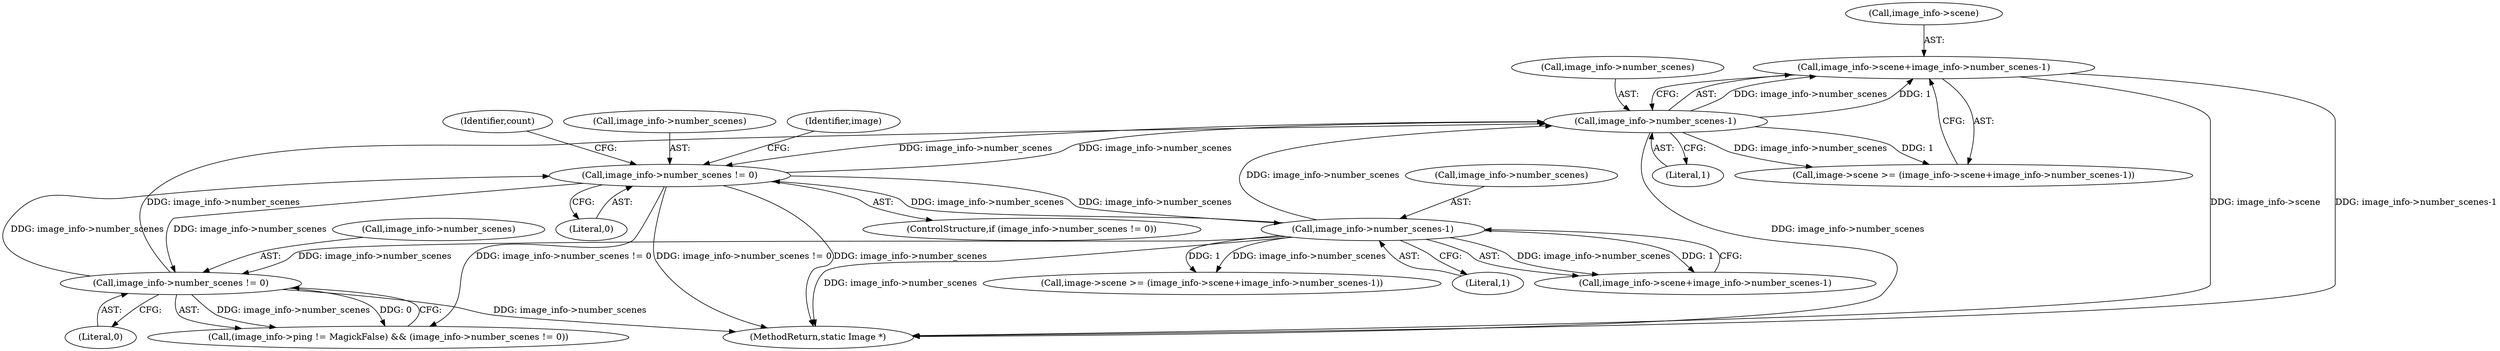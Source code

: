 digraph "0_ImageMagick_0474237508f39c4f783208123431815f1ededb76_1@pointer" {
"1001179" [label="(Call,image_info->scene+image_info->number_scenes-1)"];
"1001183" [label="(Call,image_info->number_scenes-1)"];
"1001169" [label="(Call,image_info->number_scenes != 0)"];
"1002279" [label="(Call,image_info->number_scenes-1)"];
"1002265" [label="(Call,image_info->number_scenes != 0)"];
"1002269" [label="(Literal,0)"];
"1001180" [label="(Call,image_info->scene)"];
"1002275" [label="(Call,image_info->scene+image_info->number_scenes-1)"];
"1001184" [label="(Call,image_info->number_scenes)"];
"1001187" [label="(Literal,1)"];
"1001183" [label="(Call,image_info->number_scenes-1)"];
"1002280" [label="(Call,image_info->number_scenes)"];
"1002273" [label="(Identifier,image)"];
"1001163" [label="(Call,(image_info->ping != MagickFalse) && (image_info->number_scenes != 0))"];
"1002264" [label="(ControlStructure,if (image_info->number_scenes != 0))"];
"1002265" [label="(Call,image_info->number_scenes != 0)"];
"1001173" [label="(Literal,0)"];
"1001175" [label="(Call,image->scene >= (image_info->scene+image_info->number_scenes-1))"];
"1002283" [label="(Literal,1)"];
"1002358" [label="(MethodReturn,static Image *)"];
"1001169" [label="(Call,image_info->number_scenes != 0)"];
"1002279" [label="(Call,image_info->number_scenes-1)"];
"1002271" [label="(Call,image->scene >= (image_info->scene+image_info->number_scenes-1))"];
"1002286" [label="(Identifier,count)"];
"1002266" [label="(Call,image_info->number_scenes)"];
"1001179" [label="(Call,image_info->scene+image_info->number_scenes-1)"];
"1001170" [label="(Call,image_info->number_scenes)"];
"1001179" -> "1001175"  [label="AST: "];
"1001179" -> "1001183"  [label="CFG: "];
"1001180" -> "1001179"  [label="AST: "];
"1001183" -> "1001179"  [label="AST: "];
"1001175" -> "1001179"  [label="CFG: "];
"1001179" -> "1002358"  [label="DDG: image_info->scene"];
"1001179" -> "1002358"  [label="DDG: image_info->number_scenes-1"];
"1001183" -> "1001179"  [label="DDG: image_info->number_scenes"];
"1001183" -> "1001179"  [label="DDG: 1"];
"1001183" -> "1001187"  [label="CFG: "];
"1001184" -> "1001183"  [label="AST: "];
"1001187" -> "1001183"  [label="AST: "];
"1001183" -> "1002358"  [label="DDG: image_info->number_scenes"];
"1001183" -> "1001175"  [label="DDG: image_info->number_scenes"];
"1001183" -> "1001175"  [label="DDG: 1"];
"1001169" -> "1001183"  [label="DDG: image_info->number_scenes"];
"1002279" -> "1001183"  [label="DDG: image_info->number_scenes"];
"1002265" -> "1001183"  [label="DDG: image_info->number_scenes"];
"1001183" -> "1002265"  [label="DDG: image_info->number_scenes"];
"1001169" -> "1001163"  [label="AST: "];
"1001169" -> "1001173"  [label="CFG: "];
"1001170" -> "1001169"  [label="AST: "];
"1001173" -> "1001169"  [label="AST: "];
"1001163" -> "1001169"  [label="CFG: "];
"1001169" -> "1002358"  [label="DDG: image_info->number_scenes"];
"1001169" -> "1001163"  [label="DDG: image_info->number_scenes"];
"1001169" -> "1001163"  [label="DDG: 0"];
"1002279" -> "1001169"  [label="DDG: image_info->number_scenes"];
"1002265" -> "1001169"  [label="DDG: image_info->number_scenes"];
"1001169" -> "1002265"  [label="DDG: image_info->number_scenes"];
"1002279" -> "1002275"  [label="AST: "];
"1002279" -> "1002283"  [label="CFG: "];
"1002280" -> "1002279"  [label="AST: "];
"1002283" -> "1002279"  [label="AST: "];
"1002275" -> "1002279"  [label="CFG: "];
"1002279" -> "1002358"  [label="DDG: image_info->number_scenes"];
"1002279" -> "1002265"  [label="DDG: image_info->number_scenes"];
"1002279" -> "1002271"  [label="DDG: image_info->number_scenes"];
"1002279" -> "1002271"  [label="DDG: 1"];
"1002279" -> "1002275"  [label="DDG: image_info->number_scenes"];
"1002279" -> "1002275"  [label="DDG: 1"];
"1002265" -> "1002279"  [label="DDG: image_info->number_scenes"];
"1002265" -> "1002264"  [label="AST: "];
"1002265" -> "1002269"  [label="CFG: "];
"1002266" -> "1002265"  [label="AST: "];
"1002269" -> "1002265"  [label="AST: "];
"1002273" -> "1002265"  [label="CFG: "];
"1002286" -> "1002265"  [label="CFG: "];
"1002265" -> "1002358"  [label="DDG: image_info->number_scenes != 0"];
"1002265" -> "1002358"  [label="DDG: image_info->number_scenes"];
"1002265" -> "1001163"  [label="DDG: image_info->number_scenes != 0"];
}
